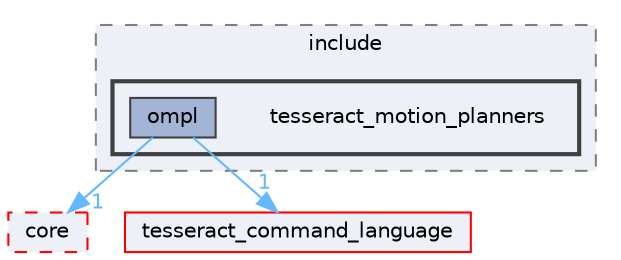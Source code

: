 digraph "tesseract_motion_planners/ompl/include/tesseract_motion_planners"
{
 // LATEX_PDF_SIZE
  bgcolor="transparent";
  edge [fontname=Helvetica,fontsize=10,labelfontname=Helvetica,labelfontsize=10];
  node [fontname=Helvetica,fontsize=10,shape=box,height=0.2,width=0.4];
  compound=true
  subgraph clusterdir_294d2be21c0470709e81d367ed7ce6a9 {
    graph [ bgcolor="#edf0f7", pencolor="grey50", label="include", fontname=Helvetica,fontsize=10 style="filled,dashed", URL="dir_294d2be21c0470709e81d367ed7ce6a9.html",tooltip=""]
  subgraph clusterdir_12d699a0d68d129ccf7958eb93664d24 {
    graph [ bgcolor="#edf0f7", pencolor="grey25", label="", fontname=Helvetica,fontsize=10 style="filled,bold", URL="dir_12d699a0d68d129ccf7958eb93664d24.html",tooltip=""]
    dir_12d699a0d68d129ccf7958eb93664d24 [shape=plaintext, label="tesseract_motion_planners"];
  dir_790fe6f97ad3d7705750b340300ec292 [label="ompl", fillcolor="#a2b4d6", color="grey25", style="filled", URL="dir_790fe6f97ad3d7705750b340300ec292.html",tooltip=""];
  }
  }
  dir_ba42fb948e9041f2f8c5ac347b7f6bb7 [label="core", fillcolor="#edf0f7", color="red", style="filled,dashed", URL="dir_ba42fb948e9041f2f8c5ac347b7f6bb7.html",tooltip=""];
  dir_fa47c2fa9b13a12fc195f1b83854b816 [label="tesseract_command_language", fillcolor="#edf0f7", color="red", style="filled", URL="dir_fa47c2fa9b13a12fc195f1b83854b816.html",tooltip=""];
  dir_790fe6f97ad3d7705750b340300ec292->dir_ba42fb948e9041f2f8c5ac347b7f6bb7 [headlabel="1", labeldistance=1.5 headhref="dir_000027_000000.html" color="steelblue1" fontcolor="steelblue1"];
  dir_790fe6f97ad3d7705750b340300ec292->dir_fa47c2fa9b13a12fc195f1b83854b816 [headlabel="1", labeldistance=1.5 headhref="dir_000027_000060.html" color="steelblue1" fontcolor="steelblue1"];
}
